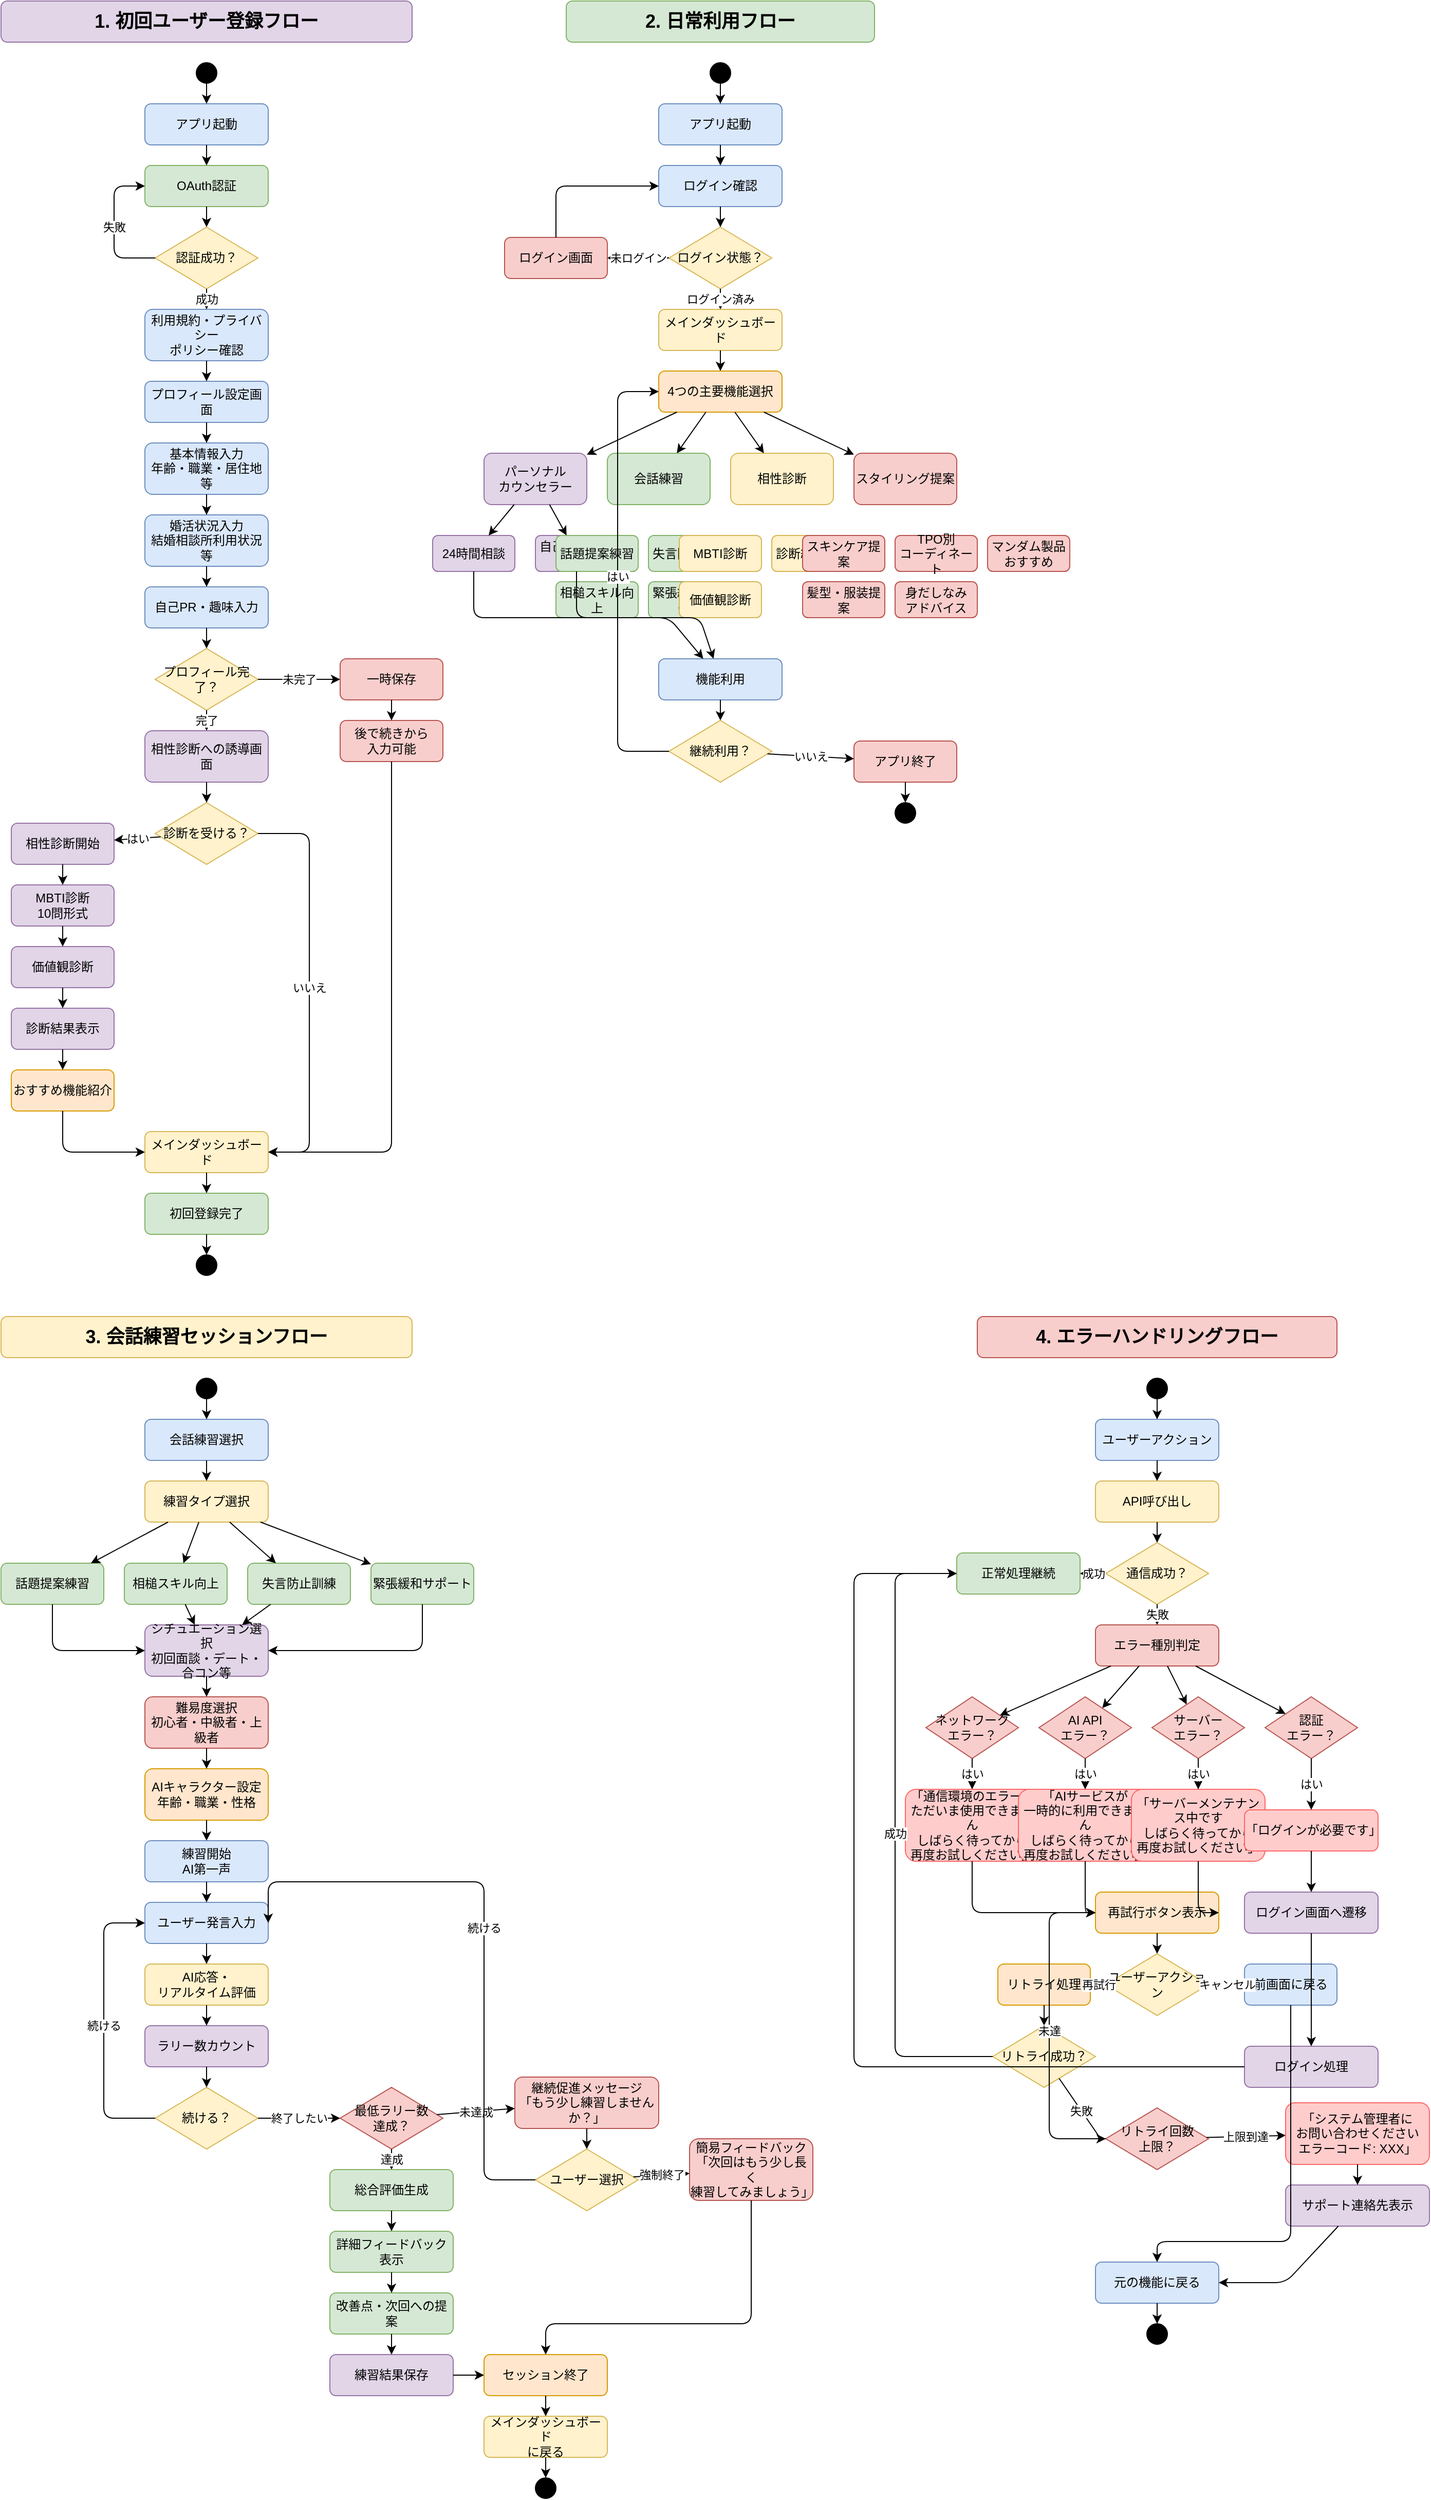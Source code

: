 <?xml version="1.0" encoding="UTF-8"?>
<mxfile version="22.1.16" type="device">
  <diagram id="complete-activity-diagrams" name="Complete App Activity Diagrams">
    <mxGraphModel dx="1422" dy="3000" grid="1" gridSize="10" guides="1" tooltips="1" connect="1" arrows="1" fold="1" page="1" pageScale="1" pageWidth="1400" pageHeight="2000" math="0" shadow="0">
      <root>
        <mxCell id="0" />
        <mxCell id="1" parent="0" />
        
        <!-- 1. 初回ユーザー登録フロー -->
        <mxCell id="registration-title" value="1. 初回ユーザー登録フロー" style="text;html=1;strokeColor=none;fillColor=#e1d5e7;align=center;verticalAlign=middle;whiteSpace=wrap;rounded=1;fontSize=18;fontStyle=1;strokeColor=#9673a6;" vertex="1" parent="1">
          <mxGeometry x="50" y="20" width="400" height="40" as="geometry" />
        </mxCell>
        
        <!-- Start Node -->
        <mxCell id="reg-start" value="" style="ellipse;whiteSpace=wrap;html=1;aspect=fixed;fillColor=#000000;" vertex="1" parent="1">
          <mxGeometry x="240" y="80" width="20" height="20" as="geometry" />
        </mxCell>
        
        <!-- Registration Flow -->
        <mxCell id="reg-app-launch" value="アプリ起動" style="rounded=1;whiteSpace=wrap;html=1;fillColor=#dae8fc;strokeColor=#6c8ebf;" vertex="1" parent="1">
          <mxGeometry x="190" y="120" width="120" height="40" as="geometry" />
        </mxCell>
        
        <mxCell id="reg-oauth" value="OAuth認証" style="rounded=1;whiteSpace=wrap;html=1;fillColor=#d5e8d4;strokeColor=#82b366;" vertex="1" parent="1">
          <mxGeometry x="190" y="180" width="120" height="40" as="geometry" />
        </mxCell>
        
        <mxCell id="reg-auth-decision" value="認証成功？" style="rhombus;whiteSpace=wrap;html=1;fillColor=#fff2cc;strokeColor=#d6b656;" vertex="1" parent="1">
          <mxGeometry x="200" y="240" width="100" height="60" as="geometry" />
        </mxCell>
        
        <mxCell id="reg-terms" value="利用規約・プライバシー&lt;br&gt;ポリシー確認" style="rounded=1;whiteSpace=wrap;html=1;fillColor=#dae8fc;strokeColor=#6c8ebf;" vertex="1" parent="1">
          <mxGeometry x="190" y="320" width="120" height="50" as="geometry" />
        </mxCell>
        
        <mxCell id="reg-profile-screen" value="プロフィール設定画面" style="rounded=1;whiteSpace=wrap;html=1;fillColor=#dae8fc;strokeColor=#6c8ebf;" vertex="1" parent="1">
          <mxGeometry x="190" y="390" width="120" height="40" as="geometry" />
        </mxCell>
        
        <mxCell id="reg-basic-info" value="基本情報入力&lt;br&gt;年齢・職業・居住地等" style="rounded=1;whiteSpace=wrap;html=1;fillColor=#dae8fc;strokeColor=#6c8ebf;" vertex="1" parent="1">
          <mxGeometry x="190" y="450" width="120" height="50" as="geometry" />
        </mxCell>
        
        <mxCell id="reg-marriage-info" value="婚活状況入力&lt;br&gt;結婚相談所利用状況等" style="rounded=1;whiteSpace=wrap;html=1;fillColor=#dae8fc;strokeColor=#6c8ebf;" vertex="1" parent="1">
          <mxGeometry x="190" y="520" width="120" height="50" as="geometry" />
        </mxCell>
        
        <mxCell id="reg-self-pr" value="自己PR・趣味入力" style="rounded=1;whiteSpace=wrap;html=1;fillColor=#dae8fc;strokeColor=#6c8ebf;" vertex="1" parent="1">
          <mxGeometry x="190" y="590" width="120" height="40" as="geometry" />
        </mxCell>
        
        <mxCell id="reg-profile-complete" value="プロフィール完了？" style="rhombus;whiteSpace=wrap;html=1;fillColor=#fff2cc;strokeColor=#d6b656;" vertex="1" parent="1">
          <mxGeometry x="200" y="650" width="100" height="60" as="geometry" />
        </mxCell>
        
        <mxCell id="reg-temp-save" value="一時保存" style="rounded=1;whiteSpace=wrap;html=1;fillColor=#f8cecc;strokeColor=#b85450;" vertex="1" parent="1">
          <mxGeometry x="380" y="660" width="100" height="40" as="geometry" />
        </mxCell>
        
        <mxCell id="reg-continue-later" value="後で続きから&lt;br&gt;入力可能" style="rounded=1;whiteSpace=wrap;html=1;fillColor=#f8cecc;strokeColor=#b85450;" vertex="1" parent="1">
          <mxGeometry x="380" y="720" width="100" height="40" as="geometry" />
        </mxCell>
        
        <mxCell id="reg-diagnosis-invitation" value="相性診断への誘導画面" style="rounded=1;whiteSpace=wrap;html=1;fillColor=#e1d5e7;strokeColor=#9673a6;" vertex="1" parent="1">
          <mxGeometry x="190" y="730" width="120" height="50" as="geometry" />
        </mxCell>
        
        <mxCell id="reg-take-diagnosis" value="診断を受ける？" style="rhombus;whiteSpace=wrap;html=1;fillColor=#fff2cc;strokeColor=#d6b656;" vertex="1" parent="1">
          <mxGeometry x="200" y="800" width="100" height="60" as="geometry" />
        </mxCell>
        
        <mxCell id="reg-diagnosis-start" value="相性診断開始" style="rounded=1;whiteSpace=wrap;html=1;fillColor=#e1d5e7;strokeColor=#9673a6;" vertex="1" parent="1">
          <mxGeometry x="60" y="820" width="100" height="40" as="geometry" />
        </mxCell>
        
        <mxCell id="reg-mbti" value="MBTI診断&lt;br&gt;10問形式" style="rounded=1;whiteSpace=wrap;html=1;fillColor=#e1d5e7;strokeColor=#9673a6;" vertex="1" parent="1">
          <mxGeometry x="60" y="880" width="100" height="40" as="geometry" />
        </mxCell>
        
        <mxCell id="reg-values" value="価値観診断" style="rounded=1;whiteSpace=wrap;html=1;fillColor=#e1d5e7;strokeColor=#9673a6;" vertex="1" parent="1">
          <mxGeometry x="60" y="940" width="100" height="40" as="geometry" />
        </mxCell>
        
        <mxCell id="reg-diagnosis-results" value="診断結果表示" style="rounded=1;whiteSpace=wrap;html=1;fillColor=#e1d5e7;strokeColor=#9673a6;" vertex="1" parent="1">
          <mxGeometry x="60" y="1000" width="100" height="40" as="geometry" />
        </mxCell>
        
        <mxCell id="reg-feature-intro" value="おすすめ機能紹介" style="rounded=1;whiteSpace=wrap;html=1;fillColor=#ffe6cc;strokeColor=#d79b00;" vertex="1" parent="1">
          <mxGeometry x="60" y="1060" width="100" height="40" as="geometry" />
        </mxCell>
        
        <mxCell id="reg-main-dashboard" value="メインダッシュボード" style="rounded=1;whiteSpace=wrap;html=1;fillColor=#fff2cc;strokeColor=#d6b656;" vertex="1" parent="1">
          <mxGeometry x="190" y="1120" width="120" height="40" as="geometry" />
        </mxCell>
        
        <mxCell id="reg-complete" value="初回登録完了" style="rounded=1;whiteSpace=wrap;html=1;fillColor=#d5e8d4;strokeColor=#82b366;" vertex="1" parent="1">
          <mxGeometry x="190" y="1180" width="120" height="40" as="geometry" />
        </mxCell>
        
        <!-- End Node -->
        <mxCell id="reg-end" value="" style="ellipse;whiteSpace=wrap;html=1;aspect=fixed;fillColor=#000000;" vertex="1" parent="1">
          <mxGeometry x="240" y="1240" width="20" height="20" as="geometry" />
        </mxCell>
        
        <!-- Registration Flow Connections -->
        <mxCell id="reg-edge-1" value="" style="endArrow=classic;html=1;" edge="1" parent="1" source="reg-start" target="reg-app-launch">
          <mxGeometry width="50" height="50" relative="1" as="geometry">
            <mxPoint x="250" y="110" as="sourcePoint" />
            <mxPoint x="250" y="120" as="targetPoint" />
          </mxGeometry>
        </mxCell>
        <mxCell id="reg-edge-2" value="" style="endArrow=classic;html=1;" edge="1" parent="1" source="reg-app-launch" target="reg-oauth">
          <mxGeometry width="50" height="50" relative="1" as="geometry">
            <mxPoint x="250" y="170" as="sourcePoint" />
            <mxPoint x="250" y="180" as="targetPoint" />
          </mxGeometry>
        </mxCell>
        <mxCell id="reg-edge-3" value="" style="endArrow=classic;html=1;" edge="1" parent="1" source="reg-oauth" target="reg-auth-decision">
          <mxGeometry width="50" height="50" relative="1" as="geometry">
            <mxPoint x="250" y="230" as="sourcePoint" />
            <mxPoint x="250" y="240" as="targetPoint" />
          </mxGeometry>
        </mxCell>
        <mxCell id="reg-edge-4" value="失敗" style="endArrow=classic;html=1;" edge="1" parent="1" source="reg-auth-decision" target="reg-oauth">
          <mxGeometry width="50" height="50" relative="1" as="geometry">
            <mxPoint x="160" y="270" as="sourcePoint" />
            <mxPoint x="160" y="200" as="targetPoint" />
            <Array as="points">
              <mxPoint x="160" y="270" />
              <mxPoint x="160" y="200" />
            </Array>
          </mxGeometry>
        </mxCell>
        <mxCell id="reg-edge-5" value="成功" style="endArrow=classic;html=1;" edge="1" parent="1" source="reg-auth-decision" target="reg-terms">
          <mxGeometry width="50" height="50" relative="1" as="geometry">
            <mxPoint x="250" y="310" as="sourcePoint" />
            <mxPoint x="250" y="320" as="targetPoint" />
          </mxGeometry>
        </mxCell>
        <mxCell id="reg-edge-6" value="" style="endArrow=classic;html=1;" edge="1" parent="1" source="reg-terms" target="reg-profile-screen">
          <mxGeometry width="50" height="50" relative="1" as="geometry">
            <mxPoint x="250" y="380" as="sourcePoint" />
            <mxPoint x="250" y="390" as="targetPoint" />
          </mxGeometry>
        </mxCell>
        <mxCell id="reg-edge-7" value="" style="endArrow=classic;html=1;" edge="1" parent="1" source="reg-profile-screen" target="reg-basic-info">
          <mxGeometry width="50" height="50" relative="1" as="geometry">
            <mxPoint x="250" y="440" as="sourcePoint" />
            <mxPoint x="250" y="450" as="targetPoint" />
          </mxGeometry>
        </mxCell>
        <mxCell id="reg-edge-8" value="" style="endArrow=classic;html=1;" edge="1" parent="1" source="reg-basic-info" target="reg-marriage-info">
          <mxGeometry width="50" height="50" relative="1" as="geometry">
            <mxPoint x="250" y="510" as="sourcePoint" />
            <mxPoint x="250" y="520" as="targetPoint" />
          </mxGeometry>
        </mxCell>
        <mxCell id="reg-edge-9" value="" style="endArrow=classic;html=1;" edge="1" parent="1" source="reg-marriage-info" target="reg-self-pr">
          <mxGeometry width="50" height="50" relative="1" as="geometry">
            <mxPoint x="250" y="580" as="sourcePoint" />
            <mxPoint x="250" y="590" as="targetPoint" />
          </mxGeometry>
        </mxCell>
        <mxCell id="reg-edge-10" value="" style="endArrow=classic;html=1;" edge="1" parent="1" source="reg-self-pr" target="reg-profile-complete">
          <mxGeometry width="50" height="50" relative="1" as="geometry">
            <mxPoint x="250" y="640" as="sourcePoint" />
            <mxPoint x="250" y="650" as="targetPoint" />
          </mxGeometry>
        </mxCell>
        <mxCell id="reg-edge-11" value="未完了" style="endArrow=classic;html=1;" edge="1" parent="1" source="reg-profile-complete" target="reg-temp-save">
          <mxGeometry width="50" height="50" relative="1" as="geometry">
            <mxPoint x="310" y="680" as="sourcePoint" />
            <mxPoint x="380" y="680" as="targetPoint" />
          </mxGeometry>
        </mxCell>
        <mxCell id="reg-edge-12" value="" style="endArrow=classic;html=1;" edge="1" parent="1" source="reg-temp-save" target="reg-continue-later">
          <mxGeometry width="50" height="50" relative="1" as="geometry">
            <mxPoint x="430" y="710" as="sourcePoint" />
            <mxPoint x="430" y="720" as="targetPoint" />
          </mxGeometry>
        </mxCell>
        <mxCell id="reg-edge-13" value="完了" style="endArrow=classic;html=1;" edge="1" parent="1" source="reg-profile-complete" target="reg-diagnosis-invitation">
          <mxGeometry width="50" height="50" relative="1" as="geometry">
            <mxPoint x="250" y="720" as="sourcePoint" />
            <mxPoint x="250" y="730" as="targetPoint" />
          </mxGeometry>
        </mxCell>
        <mxCell id="reg-edge-14" value="" style="endArrow=classic;html=1;" edge="1" parent="1" source="reg-diagnosis-invitation" target="reg-take-diagnosis">
          <mxGeometry width="50" height="50" relative="1" as="geometry">
            <mxPoint x="250" y="790" as="sourcePoint" />
            <mxPoint x="250" y="800" as="targetPoint" />
          </mxGeometry>
        </mxCell>
        <mxCell id="reg-edge-15" value="はい" style="endArrow=classic;html=1;" edge="1" parent="1" source="reg-take-diagnosis" target="reg-diagnosis-start">
          <mxGeometry width="50" height="50" relative="1" as="geometry">
            <mxPoint x="190" y="830" as="sourcePoint" />
            <mxPoint x="170" y="830" as="targetPoint" />
          </mxGeometry>
        </mxCell>
        <mxCell id="reg-edge-16" value="" style="endArrow=classic;html=1;" edge="1" parent="1" source="reg-diagnosis-start" target="reg-mbti">
          <mxGeometry width="50" height="50" relative="1" as="geometry">
            <mxPoint x="110" y="870" as="sourcePoint" />
            <mxPoint x="110" y="880" as="targetPoint" />
          </mxGeometry>
        </mxCell>
        <mxCell id="reg-edge-17" value="" style="endArrow=classic;html=1;" edge="1" parent="1" source="reg-mbti" target="reg-values">
          <mxGeometry width="50" height="50" relative="1" as="geometry">
            <mxPoint x="110" y="930" as="sourcePoint" />
            <mxPoint x="110" y="940" as="targetPoint" />
          </mxGeometry>
        </mxCell>
        <mxCell id="reg-edge-18" value="" style="endArrow=classic;html=1;" edge="1" parent="1" source="reg-values" target="reg-diagnosis-results">
          <mxGeometry width="50" height="50" relative="1" as="geometry">
            <mxPoint x="110" y="990" as="sourcePoint" />
            <mxPoint x="110" y="1000" as="targetPoint" />
          </mxGeometry>
        </mxCell>
        <mxCell id="reg-edge-19" value="" style="endArrow=classic;html=1;" edge="1" parent="1" source="reg-diagnosis-results" target="reg-feature-intro">
          <mxGeometry width="50" height="50" relative="1" as="geometry">
            <mxPoint x="110" y="1050" as="sourcePoint" />
            <mxPoint x="110" y="1060" as="targetPoint" />
          </mxGeometry>
        </mxCell>
        <mxCell id="reg-edge-20" value="" style="endArrow=classic;html=1;" edge="1" parent="1" source="reg-feature-intro" target="reg-main-dashboard">
          <mxGeometry width="50" height="50" relative="1" as="geometry">
            <mxPoint x="170" y="1080" as="sourcePoint" />
            <mxPoint x="190" y="1140" as="targetPoint" />
            <Array as="points">
              <mxPoint x="110" y="1140" />
            </Array>
          </mxGeometry>
        </mxCell>
        <mxCell id="reg-edge-21" value="いいえ" style="endArrow=classic;html=1;" edge="1" parent="1" source="reg-take-diagnosis" target="reg-main-dashboard">
          <mxGeometry width="50" height="50" relative="1" as="geometry">
            <mxPoint x="300" y="830" as="sourcePoint" />
            <mxPoint x="350" y="1140" as="targetPoint" />
            <Array as="points">
              <mxPoint x="350" y="830" />
              <mxPoint x="350" y="1140" />
            </Array>
          </mxGeometry>
        </mxCell>
        <mxCell id="reg-edge-22" value="" style="endArrow=classic;html=1;" edge="1" parent="1" source="reg-continue-later" target="reg-main-dashboard">
          <mxGeometry width="50" height="50" relative="1" as="geometry">
            <mxPoint x="430" y="770" as="sourcePoint" />
            <mxPoint x="350" y="1140" as="targetPoint" />
            <Array as="points">
              <mxPoint x="430" y="1140" />
            </Array>
          </mxGeometry>
        </mxCell>
        <mxCell id="reg-edge-23" value="" style="endArrow=classic;html=1;" edge="1" parent="1" source="reg-main-dashboard" target="reg-complete">
          <mxGeometry width="50" height="50" relative="1" as="geometry">
            <mxPoint x="250" y="1170" as="sourcePoint" />
            <mxPoint x="250" y="1180" as="targetPoint" />
          </mxGeometry>
        </mxCell>
        <mxCell id="reg-edge-24" value="" style="endArrow=classic;html=1;" edge="1" parent="1" source="reg-complete" target="reg-end">
          <mxGeometry width="50" height="50" relative="1" as="geometry">
            <mxPoint x="250" y="1230" as="sourcePoint" />
            <mxPoint x="250" y="1240" as="targetPoint" />
          </mxGeometry>
        </mxCell>
        
        <!-- 2. 日常利用フロー -->
        <mxCell id="daily-title" value="2. 日常利用フロー" style="text;html=1;strokeColor=none;fillColor=#d5e8d4;align=center;verticalAlign=middle;whiteSpace=wrap;rounded=1;fontSize=18;fontStyle=1;strokeColor=#82b366;" vertex="1" parent="1">
          <mxGeometry x="600" y="20" width="300" height="40" as="geometry" />
        </mxCell>
        
        <!-- Daily Use Flow -->
        <mxCell id="daily-start" value="" style="ellipse;whiteSpace=wrap;html=1;aspect=fixed;fillColor=#000000;" vertex="1" parent="1">
          <mxGeometry x="740" y="80" width="20" height="20" as="geometry" />
        </mxCell>
        
        <mxCell id="daily-app-launch" value="アプリ起動" style="rounded=1;whiteSpace=wrap;html=1;fillColor=#dae8fc;strokeColor=#6c8ebf;" vertex="1" parent="1">
          <mxGeometry x="690" y="120" width="120" height="40" as="geometry" />
        </mxCell>
        
        <mxCell id="daily-login-check" value="ログイン確認" style="rounded=1;whiteSpace=wrap;html=1;fillColor=#dae8fc;strokeColor=#6c8ebf;" vertex="1" parent="1">
          <mxGeometry x="690" y="180" width="120" height="40" as="geometry" />
        </mxCell>
        
        <mxCell id="daily-login-status" value="ログイン状態？" style="rhombus;whiteSpace=wrap;html=1;fillColor=#fff2cc;strokeColor=#d6b656;" vertex="1" parent="1">
          <mxGeometry x="700" y="240" width="100" height="60" as="geometry" />
        </mxCell>
        
        <mxCell id="daily-login-screen" value="ログイン画面" style="rounded=1;whiteSpace=wrap;html=1;fillColor=#f8cecc;strokeColor=#b85450;" vertex="1" parent="1">
          <mxGeometry x="540" y="250" width="100" height="40" as="geometry" />
        </mxCell>
        
        <mxCell id="daily-dashboard" value="メインダッシュボード" style="rounded=1;whiteSpace=wrap;html=1;fillColor=#fff2cc;strokeColor=#d6b656;" vertex="1" parent="1">
          <mxGeometry x="690" y="320" width="120" height="40" as="geometry" />
        </mxCell>
        
        <mxCell id="daily-feature-select" value="4つの主要機能選択" style="rounded=1;whiteSpace=wrap;html=1;fillColor=#ffe6cc;strokeColor=#d79b00;" vertex="1" parent="1">
          <mxGeometry x="690" y="380" width="120" height="40" as="geometry" />
        </mxCell>
        
        <!-- 4 Main Features -->
        <mxCell id="daily-counselor" value="パーソナル&lt;br&gt;カウンセラー" style="rounded=1;whiteSpace=wrap;html=1;fillColor=#e1d5e7;strokeColor=#9673a6;" vertex="1" parent="1">
          <mxGeometry x="520" y="460" width="100" height="50" as="geometry" />
        </mxCell>
        
        <mxCell id="daily-practice" value="会話練習" style="rounded=1;whiteSpace=wrap;html=1;fillColor=#d5e8d4;strokeColor=#82b366;" vertex="1" parent="1">
          <mxGeometry x="640" y="460" width="100" height="50" as="geometry" />
        </mxCell>
        
        <mxCell id="daily-diagnosis" value="相性診断" style="rounded=1;whiteSpace=wrap;html=1;fillColor=#fff2cc;strokeColor=#d6b656;" vertex="1" parent="1">
          <mxGeometry x="760" y="460" width="100" height="50" as="geometry" />
        </mxCell>
        
        <mxCell id="daily-styling" value="スタイリング提案" style="rounded=1;whiteSpace=wrap;html=1;fillColor=#f8cecc;strokeColor=#b85450;" vertex="1" parent="1">
          <mxGeometry x="880" y="460" width="100" height="50" as="geometry" />
        </mxCell>
        
        <!-- Counselor Sub-features -->
        <mxCell id="daily-counselor-24h" value="24時間相談" style="rounded=1;whiteSpace=wrap;html=1;fillColor=#e1d5e7;strokeColor=#9673a6;" vertex="1" parent="1">
          <mxGeometry x="470" y="540" width="80" height="35" as="geometry" />
        </mxCell>
        
        <mxCell id="daily-counselor-profile" value="自己紹介文作成" style="rounded=1;whiteSpace=wrap;html=1;fillColor=#e1d5e7;strokeColor=#9673a6;" vertex="1" parent="1">
          <mxGeometry x="570" y="540" width="80" height="35" as="geometry" />
        </mxCell>
        
        <!-- Practice Sub-features -->
        <mxCell id="daily-practice-topic" value="話題提案練習" style="rounded=1;whiteSpace=wrap;html=1;fillColor=#d5e8d4;strokeColor=#82b366;" vertex="1" parent="1">
          <mxGeometry x="590" y="540" width="80" height="35" as="geometry" />
        </mxCell>
        
        <mxCell id="daily-practice-response" value="相槌スキル向上" style="rounded=1;whiteSpace=wrap;html=1;fillColor=#d5e8d4;strokeColor=#82b366;" vertex="1" parent="1">
          <mxGeometry x="590" y="585" width="80" height="35" as="geometry" />
        </mxCell>
        
        <mxCell id="daily-practice-mistake" value="失言防止訓練" style="rounded=1;whiteSpace=wrap;html=1;fillColor=#d5e8d4;strokeColor=#82b366;" vertex="1" parent="1">
          <mxGeometry x="680" y="540" width="80" height="35" as="geometry" />
        </mxCell>
        
        <mxCell id="daily-practice-relax" value="緊張緩和サポート" style="rounded=1;whiteSpace=wrap;html=1;fillColor=#d5e8d4;strokeColor=#82b366;" vertex="1" parent="1">
          <mxGeometry x="680" y="585" width="80" height="35" as="geometry" />
        </mxCell>
        
        <!-- Diagnosis Sub-features -->
        <mxCell id="daily-diagnosis-mbti" value="MBTI診断" style="rounded=1;whiteSpace=wrap;html=1;fillColor=#fff2cc;strokeColor=#d6b656;" vertex="1" parent="1">
          <mxGeometry x="710" y="540" width="80" height="35" as="geometry" />
        </mxCell>
        
        <mxCell id="daily-diagnosis-values" value="価値観診断" style="rounded=1;whiteSpace=wrap;html=1;fillColor=#fff2cc;strokeColor=#d6b656;" vertex="1" parent="1">
          <mxGeometry x="710" y="585" width="80" height="35" as="geometry" />
        </mxCell>
        
        <mxCell id="daily-diagnosis-results" value="診断結果確認" style="rounded=1;whiteSpace=wrap;html=1;fillColor=#fff2cc;strokeColor=#d6b656;" vertex="1" parent="1">
          <mxGeometry x="800" y="540" width="80" height="35" as="geometry" />
        </mxCell>
        
        <!-- Styling Sub-features -->
        <mxCell id="daily-styling-skincare" value="スキンケア提案" style="rounded=1;whiteSpace=wrap;html=1;fillColor=#f8cecc;strokeColor=#b85450;" vertex="1" parent="1">
          <mxGeometry x="830" y="540" width="80" height="35" as="geometry" />
        </mxCell>
        
        <mxCell id="daily-styling-hair" value="髪型・服装提案" style="rounded=1;whiteSpace=wrap;html=1;fillColor=#f8cecc;strokeColor=#b85450;" vertex="1" parent="1">
          <mxGeometry x="830" y="585" width="80" height="35" as="geometry" />
        </mxCell>
        
        <mxCell id="daily-styling-tpo" value="TPO別&lt;br&gt;コーディネート" style="rounded=1;whiteSpace=wrap;html=1;fillColor=#f8cecc;strokeColor=#b85450;" vertex="1" parent="1">
          <mxGeometry x="920" y="540" width="80" height="35" as="geometry" />
        </mxCell>
        
        <mxCell id="daily-styling-grooming" value="身だしなみ&lt;br&gt;アドバイス" style="rounded=1;whiteSpace=wrap;html=1;fillColor=#f8cecc;strokeColor=#b85450;" vertex="1" parent="1">
          <mxGeometry x="920" y="585" width="80" height="35" as="geometry" />
        </mxCell>
        
        <mxCell id="daily-styling-products" value="マンダム製品&lt;br&gt;おすすめ" style="rounded=1;whiteSpace=wrap;html=1;fillColor=#f8cecc;strokeColor=#b85450;" vertex="1" parent="1">
          <mxGeometry x="1010" y="540" width="80" height="35" as="geometry" />
        </mxCell>
        
        <!-- Feature Usage -->
        <mxCell id="daily-feature-use" value="機能利用" style="rounded=1;whiteSpace=wrap;html=1;fillColor=#dae8fc;strokeColor=#6c8ebf;" vertex="1" parent="1">
          <mxGeometry x="690" y="660" width="120" height="40" as="geometry" />
        </mxCell>
        
        <mxCell id="daily-continue" value="継続利用？" style="rhombus;whiteSpace=wrap;html=1;fillColor=#fff2cc;strokeColor=#d6b656;" vertex="1" parent="1">
          <mxGeometry x="700" y="720" width="100" height="60" as="geometry" />
        </mxCell>
        
        <mxCell id="daily-exit" value="アプリ終了" style="rounded=1;whiteSpace=wrap;html=1;fillColor=#f8cecc;strokeColor=#b85450;" vertex="1" parent="1">
          <mxGeometry x="880" y="740" width="100" height="40" as="geometry" />
        </mxCell>
        
        <mxCell id="daily-end" value="" style="ellipse;whiteSpace=wrap;html=1;aspect=fixed;fillColor=#000000;" vertex="1" parent="1">
          <mxGeometry x="920" y="800" width="20" height="20" as="geometry" />
        </mxCell>
        
        <!-- Daily Flow Connections -->
        <mxCell id="daily-edge-1" value="" style="endArrow=classic;html=1;" edge="1" parent="1" source="daily-start" target="daily-app-launch">
          <mxGeometry width="50" height="50" relative="1" as="geometry">
            <mxPoint x="750" y="110" as="sourcePoint" />
            <mxPoint x="750" y="120" as="targetPoint" />
          </mxGeometry>
        </mxCell>
        <mxCell id="daily-edge-2" value="" style="endArrow=classic;html=1;" edge="1" parent="1" source="daily-app-launch" target="daily-login-check">
          <mxGeometry width="50" height="50" relative="1" as="geometry">
            <mxPoint x="750" y="170" as="sourcePoint" />
            <mxPoint x="750" y="180" as="targetPoint" />
          </mxGeometry>
        </mxCell>
        <mxCell id="daily-edge-3" value="" style="endArrow=classic;html=1;" edge="1" parent="1" source="daily-login-check" target="daily-login-status">
          <mxGeometry width="50" height="50" relative="1" as="geometry">
            <mxPoint x="750" y="230" as="sourcePoint" />
            <mxPoint x="750" y="240" as="targetPoint" />
          </mxGeometry>
        </mxCell>
        <mxCell id="daily-edge-4" value="未ログイン" style="endArrow=classic;html=1;" edge="1" parent="1" source="daily-login-status" target="daily-login-screen">
          <mxGeometry width="50" height="50" relative="1" as="geometry">
            <mxPoint x="690" y="270" as="sourcePoint" />
            <mxPoint x="650" y="270" as="targetPoint" />
          </mxGeometry>
        </mxCell>
        <mxCell id="daily-edge-5" value="" style="endArrow=classic;html=1;" edge="1" parent="1" source="daily-login-screen" target="daily-login-check">
          <mxGeometry width="50" height="50" relative="1" as="geometry">
            <mxPoint x="590" y="250" as="sourcePoint" />
            <mxPoint x="690" y="200" as="targetPoint" />
            <Array as="points">
              <mxPoint x="590" y="200" />
            </Array>
          </mxGeometry>
        </mxCell>
        <mxCell id="daily-edge-6" value="ログイン済み" style="endArrow=classic;html=1;" edge="1" parent="1" source="daily-login-status" target="daily-dashboard">
          <mxGeometry width="50" height="50" relative="1" as="geometry">
            <mxPoint x="750" y="310" as="sourcePoint" />
            <mxPoint x="750" y="320" as="targetPoint" />
          </mxGeometry>
        </mxCell>
        <mxCell id="daily-edge-7" value="" style="endArrow=classic;html=1;" edge="1" parent="1" source="daily-dashboard" target="daily-feature-select">
          <mxGeometry width="50" height="50" relative="1" as="geometry">
            <mxPoint x="750" y="370" as="sourcePoint" />
            <mxPoint x="750" y="380" as="targetPoint" />
          </mxGeometry>
        </mxCell>
        
        <!-- Feature Selection Connections -->
        <mxCell id="daily-edge-8" value="" style="endArrow=classic;html=1;" edge="1" parent="1" source="daily-feature-select" target="daily-counselor">
          <mxGeometry width="50" height="50" relative="1" as="geometry">
            <mxPoint x="650" y="430" as="sourcePoint" />
            <mxPoint x="570" y="460" as="targetPoint" />
          </mxGeometry>
        </mxCell>
        <mxCell id="daily-edge-9" value="" style="endArrow=classic;html=1;" edge="1" parent="1" source="daily-feature-select" target="daily-practice">
          <mxGeometry width="50" height="50" relative="1" as="geometry">
            <mxPoint x="720" y="430" as="sourcePoint" />
            <mxPoint x="690" y="460" as="targetPoint" />
          </mxGeometry>
        </mxCell>
        <mxCell id="daily-edge-10" value="" style="endArrow=classic;html=1;" edge="1" parent="1" source="daily-feature-select" target="daily-diagnosis">
          <mxGeometry width="50" height="50" relative="1" as="geometry">
            <mxPoint x="780" y="430" as="sourcePoint" />
            <mxPoint x="810" y="460" as="targetPoint" />
          </mxGeometry>
        </mxCell>
        <mxCell id="daily-edge-11" value="" style="endArrow=classic;html=1;" edge="1" parent="1" source="daily-feature-select" target="daily-styling">
          <mxGeometry width="50" height="50" relative="1" as="geometry">
            <mxPoint x="820" y="430" as="sourcePoint" />
            <mxPoint x="930" y="460" as="targetPoint" />
          </mxGeometry>
        </mxCell>
        
        <!-- Sub-feature Connections (simplified) -->
        <mxCell id="daily-edge-12" value="" style="endArrow=classic;html=1;" edge="1" parent="1" source="daily-counselor" target="daily-counselor-24h">
          <mxGeometry width="50" height="50" relative="1" as="geometry">
            <mxPoint x="540" y="520" as="sourcePoint" />
            <mxPoint x="510" y="540" as="targetPoint" />
          </mxGeometry>
        </mxCell>
        <mxCell id="daily-edge-13" value="" style="endArrow=classic;html=1;" edge="1" parent="1" source="daily-counselor" target="daily-counselor-profile">
          <mxGeometry width="50" height="50" relative="1" as="geometry">
            <mxPoint x="590" y="520" as="sourcePoint" />
            <mxPoint x="610" y="540" as="targetPoint" />
          </mxGeometry>
        </mxCell>
        
        <!-- All sub-features connect to feature use -->
        <mxCell id="daily-edge-14" value="" style="endArrow=classic;html=1;" edge="1" parent="1" source="daily-counselor-24h" target="daily-feature-use">
          <mxGeometry width="50" height="50" relative="1" as="geometry">
            <mxPoint x="510" y="580" as="sourcePoint" />
            <mxPoint x="690" y="660" as="targetPoint" />
            <Array as="points">
              <mxPoint x="510" y="620" />
              <mxPoint x="700" y="620" />
            </Array>
          </mxGeometry>
        </mxCell>
        <mxCell id="daily-edge-15" value="" style="endArrow=classic;html=1;" edge="1" parent="1" source="daily-counselor-profile" target="daily-feature-use">
          <mxGeometry width="50" height="50" relative="1" as="geometry">
            <mxPoint x="610" y="580" as="sourcePoint" />
            <mxPoint x="730" y="650" as="targetPoint" />
            <Array as="points">
              <mxPoint x="610" y="620" />
              <mxPoint x="730" y="620" />
            </Array>
          </mxGeometry>
        </mxCell>
        
        <mxCell id="daily-edge-16" value="" style="endArrow=classic;html=1;" edge="1" parent="1" source="daily-feature-use" target="daily-continue">
          <mxGeometry width="50" height="50" relative="1" as="geometry">
            <mxPoint x="750" y="710" as="sourcePoint" />
            <mxPoint x="750" y="720" as="targetPoint" />
          </mxGeometry>
        </mxCell>
        <mxCell id="daily-edge-17" value="はい" style="endArrow=classic;html=1;" edge="1" parent="1" source="daily-continue" target="daily-feature-select">
          <mxGeometry width="50" height="50" relative="1" as="geometry">
            <mxPoint x="650" y="750" as="sourcePoint" />
            <mxPoint x="650" y="400" as="targetPoint" />
            <Array as="points">
              <mxPoint x="650" y="750" />
              <mxPoint x="650" y="400" />
            </Array>
          </mxGeometry>
        </mxCell>
        <mxCell id="daily-edge-18" value="いいえ" style="endArrow=classic;html=1;" edge="1" parent="1" source="daily-continue" target="daily-exit">
          <mxGeometry width="50" height="50" relative="1" as="geometry">
            <mxPoint x="810" y="750" as="sourcePoint" />
            <mxPoint x="880" y="750" as="targetPoint" />
          </mxGeometry>
        </mxCell>
        <mxCell id="daily-edge-19" value="" style="endArrow=classic;html=1;" edge="1" parent="1" source="daily-exit" target="daily-end">
          <mxGeometry width="50" height="50" relative="1" as="geometry">
            <mxPoint x="930" y="790" as="sourcePoint" />
            <mxPoint x="930" y="800" as="targetPoint" />
          </mxGeometry>
        </mxCell>
        
        <!-- 3. 会話練習セッションフロー -->
        <mxCell id="practice-title" value="3. 会話練習セッションフロー" style="text;html=1;strokeColor=none;fillColor=#fff2cc;align=center;verticalAlign=middle;whiteSpace=wrap;rounded=1;fontSize=18;fontStyle=1;strokeColor=#d6b656;" vertex="1" parent="1">
          <mxGeometry x="50" y="1300" width="400" height="40" as="geometry" />
        </mxCell>
        
        <!-- Practice Session Flow -->
        <mxCell id="practice-start" value="" style="ellipse;whiteSpace=wrap;html=1;aspect=fixed;fillColor=#000000;" vertex="1" parent="1">
          <mxGeometry x="240" y="1360" width="20" height="20" as="geometry" />
        </mxCell>
        
        <mxCell id="practice-select" value="会話練習選択" style="rounded=1;whiteSpace=wrap;html=1;fillColor=#dae8fc;strokeColor=#6c8ebf;" vertex="1" parent="1">
          <mxGeometry x="190" y="1400" width="120" height="40" as="geometry" />
        </mxCell>
        
        <mxCell id="practice-type-select" value="練習タイプ選択" style="rounded=1;whiteSpace=wrap;html=1;fillColor=#fff2cc;strokeColor=#d6b656;" vertex="1" parent="1">
          <mxGeometry x="190" y="1460" width="120" height="40" as="geometry" />
        </mxCell>
        
        <!-- Practice Types -->
        <mxCell id="practice-topic" value="話題提案練習" style="rounded=1;whiteSpace=wrap;html=1;fillColor=#d5e8d4;strokeColor=#82b366;" vertex="1" parent="1">
          <mxGeometry x="50" y="1540" width="100" height="40" as="geometry" />
        </mxCell>
        
        <mxCell id="practice-response" value="相槌スキル向上" style="rounded=1;whiteSpace=wrap;html=1;fillColor=#d5e8d4;strokeColor=#82b366;" vertex="1" parent="1">
          <mxGeometry x="170" y="1540" width="100" height="40" as="geometry" />
        </mxCell>
        
        <mxCell id="practice-mistake" value="失言防止訓練" style="rounded=1;whiteSpace=wrap;html=1;fillColor=#d5e8d4;strokeColor=#82b366;" vertex="1" parent="1">
          <mxGeometry x="290" y="1540" width="100" height="40" as="geometry" />
        </mxCell>
        
        <mxCell id="practice-relax" value="緊張緩和サポート" style="rounded=1;whiteSpace=wrap;html=1;fillColor=#d5e8d4;strokeColor=#82b366;" vertex="1" parent="1">
          <mxGeometry x="410" y="1540" width="100" height="40" as="geometry" />
        </mxCell>
        
        <mxCell id="practice-situation" value="シチュエーション選択&lt;br&gt;初回面談・デート・合コン等" style="rounded=1;whiteSpace=wrap;html=1;fillColor=#e1d5e7;strokeColor=#9673a6;" vertex="1" parent="1">
          <mxGeometry x="190" y="1600" width="120" height="50" as="geometry" />
        </mxCell>
        
        <mxCell id="practice-difficulty" value="難易度選択&lt;br&gt;初心者・中級者・上級者" style="rounded=1;whiteSpace=wrap;html=1;fillColor=#f8cecc;strokeColor=#b85450;" vertex="1" parent="1">
          <mxGeometry x="190" y="1670" width="120" height="50" as="geometry" />
        </mxCell>
        
        <mxCell id="practice-ai-character" value="AIキャラクター設定&lt;br&gt;年齢・職業・性格" style="rounded=1;whiteSpace=wrap;html=1;fillColor=#ffe6cc;strokeColor=#d79b00;" vertex="1" parent="1">
          <mxGeometry x="190" y="1740" width="120" height="50" as="geometry" />
        </mxCell>
        
        <mxCell id="practice-begin" value="練習開始&lt;br&gt;AI第一声" style="rounded=1;whiteSpace=wrap;html=1;fillColor=#dae8fc;strokeColor=#6c8ebf;" vertex="1" parent="1">
          <mxGeometry x="190" y="1810" width="120" height="40" as="geometry" />
        </mxCell>
        
        <!-- Practice Loop -->
        <mxCell id="practice-user-input" value="ユーザー発言入力" style="rounded=1;whiteSpace=wrap;html=1;fillColor=#dae8fc;strokeColor=#6c8ebf;" vertex="1" parent="1">
          <mxGeometry x="190" y="1870" width="120" height="40" as="geometry" />
        </mxCell>
        
        <mxCell id="practice-ai-response" value="AI応答・&lt;br&gt;リアルタイム評価" style="rounded=1;whiteSpace=wrap;html=1;fillColor=#fff2cc;strokeColor=#d6b656;" vertex="1" parent="1">
          <mxGeometry x="190" y="1930" width="120" height="40" as="geometry" />
        </mxCell>
        
        <mxCell id="practice-count" value="ラリー数カウント" style="rounded=1;whiteSpace=wrap;html=1;fillColor=#e1d5e7;strokeColor=#9673a6;" vertex="1" parent="1">
          <mxGeometry x="190" y="1990" width="120" height="40" as="geometry" />
        </mxCell>
        
        <mxCell id="practice-continue-decision" value="続ける？" style="rhombus;whiteSpace=wrap;html=1;fillColor=#fff2cc;strokeColor=#d6b656;" vertex="1" parent="1">
          <mxGeometry x="200" y="2050" width="100" height="60" as="geometry" />
        </mxCell>
        
        <mxCell id="practice-end-decision" value="最低ラリー数&lt;br&gt;達成？" style="rhombus;whiteSpace=wrap;html=1;fillColor=#f8cecc;strokeColor=#b85450;" vertex="1" parent="1">
          <mxGeometry x="380" y="2050" width="100" height="60" as="geometry" />
        </mxCell>
        
        <mxCell id="practice-encourage" value="継続促進メッセージ&lt;br&gt;「もう少し練習しませんか？」" style="rounded=1;whiteSpace=wrap;html=1;fillColor=#f8cecc;strokeColor=#b85450;" vertex="1" parent="1">
          <mxGeometry x="550" y="2040" width="140" height="50" as="geometry" />
        </mxCell>
        
        <mxCell id="practice-user-choice" value="ユーザー選択" style="rhombus;whiteSpace=wrap;html=1;fillColor=#fff2cc;strokeColor=#d6b656;" vertex="1" parent="1">
          <mxGeometry x="570" y="2110" width="100" height="60" as="geometry" />
        </mxCell>
        
        <mxCell id="practice-simple-feedback" value="簡易フィードバック&lt;br&gt;「次回はもう少し長く&lt;br&gt;練習してみましょう」" style="rounded=1;whiteSpace=wrap;html=1;fillColor=#f8cecc;strokeColor=#b85450;" vertex="1" parent="1">
          <mxGeometry x="720" y="2100" width="120" height="60" as="geometry" />
        </mxCell>
        
        <mxCell id="practice-evaluation" value="総合評価生成" style="rounded=1;whiteSpace=wrap;html=1;fillColor=#d5e8d4;strokeColor=#82b366;" vertex="1" parent="1">
          <mxGeometry x="370" y="2130" width="120" height="40" as="geometry" />
        </mxCell>
        
        <mxCell id="practice-detailed-feedback" value="詳細フィードバック表示" style="rounded=1;whiteSpace=wrap;html=1;fillColor=#d5e8d4;strokeColor=#82b366;" vertex="1" parent="1">
          <mxGeometry x="370" y="2190" width="120" height="40" as="geometry" />
        </mxCell>
        
        <mxCell id="practice-improvement" value="改善点・次回への提案" style="rounded=1;whiteSpace=wrap;html=1;fillColor=#d5e8d4;strokeColor=#82b366;" vertex="1" parent="1">
          <mxGeometry x="370" y="2250" width="120" height="40" as="geometry" />
        </mxCell>
        
        <mxCell id="practice-save" value="練習結果保存" style="rounded=1;whiteSpace=wrap;html=1;fillColor=#e1d5e7;strokeColor=#9673a6;" vertex="1" parent="1">
          <mxGeometry x="370" y="2310" width="120" height="40" as="geometry" />
        </mxCell>
        
        <mxCell id="practice-session-end" value="セッション終了" style="rounded=1;whiteSpace=wrap;html=1;fillColor=#ffe6cc;strokeColor=#d79b00;" vertex="1" parent="1">
          <mxGeometry x="520" y="2310" width="120" height="40" as="geometry" />
        </mxCell>
        
        <mxCell id="practice-dashboard-return" value="メインダッシュボード&lt;br&gt;に戻る" style="rounded=1;whiteSpace=wrap;html=1;fillColor=#fff2cc;strokeColor=#d6b656;" vertex="1" parent="1">
          <mxGeometry x="520" y="2370" width="120" height="40" as="geometry" />
        </mxCell>
        
        <mxCell id="practice-end" value="" style="ellipse;whiteSpace=wrap;html=1;aspect=fixed;fillColor=#000000;" vertex="1" parent="1">
          <mxGeometry x="570" y="2430" width="20" height="20" as="geometry" />
        </mxCell>
        
        <!-- Practice Flow Connections -->
        <mxCell id="practice-edge-1" value="" style="endArrow=classic;html=1;" edge="1" parent="1" source="practice-start" target="practice-select">
          <mxGeometry width="50" height="50" relative="1" as="geometry">
            <mxPoint x="250" y="1390" as="sourcePoint" />
            <mxPoint x="250" y="1400" as="targetPoint" />
          </mxGeometry>
        </mxCell>
        <mxCell id="practice-edge-2" value="" style="endArrow=classic;html=1;" edge="1" parent="1" source="practice-select" target="practice-type-select">
          <mxGeometry width="50" height="50" relative="1" as="geometry">
            <mxPoint x="250" y="1450" as="sourcePoint" />
            <mxPoint x="250" y="1460" as="targetPoint" />
          </mxGeometry>
        </mxCell>
        
        <!-- Type selections -->
        <mxCell id="practice-edge-3" value="" style="endArrow=classic;html=1;" edge="1" parent="1" source="practice-type-select" target="practice-topic">
          <mxGeometry width="50" height="50" relative="1" as="geometry">
            <mxPoint x="190" y="1510" as="sourcePoint" />
            <mxPoint x="100" y="1540" as="targetPoint" />
          </mxGeometry>
        </mxCell>
        <mxCell id="practice-edge-4" value="" style="endArrow=classic;html=1;" edge="1" parent="1" source="practice-type-select" target="practice-response">
          <mxGeometry width="50" height="50" relative="1" as="geometry">
            <mxPoint x="220" y="1510" as="sourcePoint" />
            <mxPoint x="220" y="1540" as="targetPoint" />
          </mxGeometry>
        </mxCell>
        <mxCell id="practice-edge-5" value="" style="endArrow=classic;html=1;" edge="1" parent="1" source="practice-type-select" target="practice-mistake">
          <mxGeometry width="50" height="50" relative="1" as="geometry">
            <mxPoint x="270" y="1510" as="sourcePoint" />
            <mxPoint x="340" y="1540" as="targetPoint" />
          </mxGeometry>
        </mxCell>
        <mxCell id="practice-edge-6" value="" style="endArrow=classic;html=1;" edge="1" parent="1" source="practice-type-select" target="practice-relax">
          <mxGeometry width="50" height="50" relative="1" as="geometry">
            <mxPoint x="310" y="1510" as="sourcePoint" />
            <mxPoint x="460" y="1540" as="targetPoint" />
          </mxGeometry>
        </mxCell>
        
        <!-- All types converge -->
        <mxCell id="practice-edge-7" value="" style="endArrow=classic;html=1;" edge="1" parent="1" source="practice-topic" target="practice-situation">
          <mxGeometry width="50" height="50" relative="1" as="geometry">
            <mxPoint x="100" y="1590" as="sourcePoint" />
            <mxPoint x="190" y="1625" as="targetPoint" />
            <Array as="points">
              <mxPoint x="100" y="1625" />
            </Array>
          </mxGeometry>
        </mxCell>
        <mxCell id="practice-edge-8" value="" style="endArrow=classic;html=1;" edge="1" parent="1" source="practice-response" target="practice-situation">
          <mxGeometry width="50" height="50" relative="1" as="geometry">
            <mxPoint x="220" y="1590" as="sourcePoint" />
            <mxPoint x="250" y="1600" as="targetPoint" />
          </mxGeometry>
        </mxCell>
        <mxCell id="practice-edge-9" value="" style="endArrow=classic;html=1;" edge="1" parent="1" source="practice-mistake" target="practice-situation">
          <mxGeometry width="50" height="50" relative="1" as="geometry">
            <mxPoint x="340" y="1590" as="sourcePoint" />
            <mxPoint x="310" y="1600" as="targetPoint" />
          </mxGeometry>
        </mxCell>
        <mxCell id="practice-edge-10" value="" style="endArrow=classic;html=1;" edge="1" parent="1" source="practice-relax" target="practice-situation">
          <mxGeometry width="50" height="50" relative="1" as="geometry">
            <mxPoint x="460" y="1590" as="sourcePoint" />
            <mxPoint x="310" y="1625" as="targetPoint" />
            <Array as="points">
              <mxPoint x="460" y="1625" />
            </Array>
          </mxGeometry>
        </mxCell>
        
        <!-- Linear flow continues -->
        <mxCell id="practice-edge-11" value="" style="endArrow=classic;html=1;" edge="1" parent="1" source="practice-situation" target="practice-difficulty">
          <mxGeometry width="50" height="50" relative="1" as="geometry">
            <mxPoint x="250" y="1660" as="sourcePoint" />
            <mxPoint x="250" y="1670" as="targetPoint" />
          </mxGeometry>
        </mxCell>
        <mxCell id="practice-edge-12" value="" style="endArrow=classic;html=1;" edge="1" parent="1" source="practice-difficulty" target="practice-ai-character">
          <mxGeometry width="50" height="50" relative="1" as="geometry">
            <mxPoint x="250" y="1730" as="sourcePoint" />
            <mxPoint x="250" y="1740" as="targetPoint" />
          </mxGeometry>
        </mxCell>
        <mxCell id="practice-edge-13" value="" style="endArrow=classic;html=1;" edge="1" parent="1" source="practice-ai-character" target="practice-begin">
          <mxGeometry width="50" height="50" relative="1" as="geometry">
            <mxPoint x="250" y="1800" as="sourcePoint" />
            <mxPoint x="250" y="1810" as="targetPoint" />
          </mxGeometry>
        </mxCell>
        <mxCell id="practice-edge-14" value="" style="endArrow=classic;html=1;" edge="1" parent="1" source="practice-begin" target="practice-user-input">
          <mxGeometry width="50" height="50" relative="1" as="geometry">
            <mxPoint x="250" y="1860" as="sourcePoint" />
            <mxPoint x="250" y="1870" as="targetPoint" />
          </mxGeometry>
        </mxCell>
        <mxCell id="practice-edge-15" value="" style="endArrow=classic;html=1;" edge="1" parent="1" source="practice-user-input" target="practice-ai-response">
          <mxGeometry width="50" height="50" relative="1" as="geometry">
            <mxPoint x="250" y="1920" as="sourcePoint" />
            <mxPoint x="250" y="1930" as="targetPoint" />
          </mxGeometry>
        </mxCell>
        <mxCell id="practice-edge-16" value="" style="endArrow=classic;html=1;" edge="1" parent="1" source="practice-ai-response" target="practice-count">
          <mxGeometry width="50" height="50" relative="1" as="geometry">
            <mxPoint x="250" y="1980" as="sourcePoint" />
            <mxPoint x="250" y="1990" as="targetPoint" />
          </mxGeometry>
        </mxCell>
        <mxCell id="practice-edge-17" value="" style="endArrow=classic;html=1;" edge="1" parent="1" source="practice-count" target="practice-continue-decision">
          <mxGeometry width="50" height="50" relative="1" as="geometry">
            <mxPoint x="250" y="2040" as="sourcePoint" />
            <mxPoint x="250" y="2050" as="targetPoint" />
          </mxGeometry>
        </mxCell>
        
        <!-- Loop back -->
        <mxCell id="practice-edge-18" value="続ける" style="endArrow=classic;html=1;" edge="1" parent="1" source="practice-continue-decision" target="practice-user-input">
          <mxGeometry width="50" height="50" relative="1" as="geometry">
            <mxPoint x="150" y="2080" as="sourcePoint" />
            <mxPoint x="150" y="1890" as="targetPoint" />
            <Array as="points">
              <mxPoint x="150" y="2080" />
              <mxPoint x="150" y="1890" />
            </Array>
          </mxGeometry>
        </mxCell>
        
        <!-- End decision -->
        <mxCell id="practice-edge-19" value="終了したい" style="endArrow=classic;html=1;" edge="1" parent="1" source="practice-continue-decision" target="practice-end-decision">
          <mxGeometry width="50" height="50" relative="1" as="geometry">
            <mxPoint x="310" y="2080" as="sourcePoint" />
            <mxPoint x="380" y="2080" as="targetPoint" />
          </mxGeometry>
        </mxCell>
        
        <!-- Rally count check -->
        <mxCell id="practice-edge-20" value="未達成" style="endArrow=classic;html=1;" edge="1" parent="1" source="practice-end-decision" target="practice-encourage">
          <mxGeometry width="50" height="50" relative="1" as="geometry">
            <mxPoint x="490" y="2080" as="sourcePoint" />
            <mxPoint x="550" y="2065" as="targetPoint" />
          </mxGeometry>
        </mxCell>
        <mxCell id="practice-edge-21" value="" style="endArrow=classic;html=1;" edge="1" parent="1" source="practice-encourage" target="practice-user-choice">
          <mxGeometry width="50" height="50" relative="1" as="geometry">
            <mxPoint x="620" y="2100" as="sourcePoint" />
            <mxPoint x="620" y="2110" as="targetPoint" />
          </mxGeometry>
        </mxCell>
        <mxCell id="practice-edge-22" value="続ける" style="endArrow=classic;html=1;" edge="1" parent="1" source="practice-user-choice" target="practice-user-input">
          <mxGeometry width="50" height="50" relative="1" as="geometry">
            <mxPoint x="570" y="2140" as="sourcePoint" />
            <mxPoint x="310" y="1890" as="targetPoint" />
            <Array as="points">
              <mxPoint x="520" y="2140" />
              <mxPoint x="520" y="1850" />
              <mxPoint x="310" y="1850" />
              <mxPoint x="310" y="1890" />
            </Array>
          </mxGeometry>
        </mxCell>
        <mxCell id="practice-edge-23" value="強制終了" style="endArrow=classic;html=1;" edge="1" parent="1" source="practice-user-choice" target="practice-simple-feedback">
          <mxGeometry width="50" height="50" relative="1" as="geometry">
            <mxPoint x="680" y="2140" as="sourcePoint" />
            <mxPoint x="720" y="2130" as="targetPoint" />
          </mxGeometry>
        </mxCell>
        
        <!-- Achievement path -->
        <mxCell id="practice-edge-24" value="達成" style="endArrow=classic;html=1;" edge="1" parent="1" source="practice-end-decision" target="practice-evaluation">
          <mxGeometry width="50" height="50" relative="1" as="geometry">
            <mxPoint x="430" y="2120" as="sourcePoint" />
            <mxPoint x="430" y="2130" as="targetPoint" />
          </mxGeometry>
        </mxCell>
        <mxCell id="practice-edge-25" value="" style="endArrow=classic;html=1;" edge="1" parent="1" source="practice-evaluation" target="practice-detailed-feedback">
          <mxGeometry width="50" height="50" relative="1" as="geometry">
            <mxPoint x="430" y="2180" as="sourcePoint" />
            <mxPoint x="430" y="2190" as="targetPoint" />
          </mxGeometry>
        </mxCell>
        <mxCell id="practice-edge-26" value="" style="endArrow=classic;html=1;" edge="1" parent="1" source="practice-detailed-feedback" target="practice-improvement">
          <mxGeometry width="50" height="50" relative="1" as="geometry">
            <mxPoint x="430" y="2240" as="sourcePoint" />
            <mxPoint x="430" y="2250" as="targetPoint" />
          </mxGeometry>
        </mxCell>
        <mxCell id="practice-edge-27" value="" style="endArrow=classic;html=1;" edge="1" parent="1" source="practice-improvement" target="practice-save">
          <mxGeometry width="50" height="50" relative="1" as="geometry">
            <mxPoint x="430" y="2300" as="sourcePoint" />
            <mxPoint x="430" y="2310" as="targetPoint" />
          </mxGeometry>
        </mxCell>
        
        <!-- Convergence -->
        <mxCell id="practice-edge-28" value="" style="endArrow=classic;html=1;" edge="1" parent="1" source="practice-save" target="practice-session-end">
          <mxGeometry width="50" height="50" relative="1" as="geometry">
            <mxPoint x="500" y="2330" as="sourcePoint" />
            <mxPoint x="520" y="2330" as="targetPoint" />
          </mxGeometry>
        </mxCell>
        <mxCell id="practice-edge-29" value="" style="endArrow=classic;html=1;" edge="1" parent="1" source="practice-simple-feedback" target="practice-session-end">
          <mxGeometry width="50" height="50" relative="1" as="geometry">
            <mxPoint x="780" y="2170" as="sourcePoint" />
            <mxPoint x="580" y="2310" as="targetPoint" />
            <Array as="points">
              <mxPoint x="780" y="2280" />
              <mxPoint x="580" y="2280" />
            </Array>
          </mxGeometry>
        </mxCell>
        <mxCell id="practice-edge-30" value="" style="endArrow=classic;html=1;" edge="1" parent="1" source="practice-session-end" target="practice-dashboard-return">
          <mxGeometry width="50" height="50" relative="1" as="geometry">
            <mxPoint x="580" y="2360" as="sourcePoint" />
            <mxPoint x="580" y="2370" as="targetPoint" />
          </mxGeometry>
        </mxCell>
        <mxCell id="practice-edge-31" value="" style="endArrow=classic;html=1;" edge="1" parent="1" source="practice-dashboard-return" target="practice-end">
          <mxGeometry width="50" height="50" relative="1" as="geometry">
            <mxPoint x="580" y="2420" as="sourcePoint" />
            <mxPoint x="580" y="2430" as="targetPoint" />
          </mxGeometry>
        </mxCell>
        
        <!-- 4. エラーハンドリングフロー -->
        <mxCell id="error-title" value="4. エラーハンドリングフロー" style="text;html=1;strokeColor=none;fillColor=#f8cecc;align=center;verticalAlign=middle;whiteSpace=wrap;rounded=1;fontSize=18;fontStyle=1;strokeColor=#b85450;" vertex="1" parent="1">
          <mxGeometry x="1000" y="1300" width="350" height="40" as="geometry" />
        </mxCell>
        
        <!-- Error Handling Flow -->
        <mxCell id="error-start" value="" style="ellipse;whiteSpace=wrap;html=1;aspect=fixed;fillColor=#000000;" vertex="1" parent="1">
          <mxGeometry x="1165" y="1360" width="20" height="20" as="geometry" />
        </mxCell>
        
        <mxCell id="error-user-action" value="ユーザーアクション" style="rounded=1;whiteSpace=wrap;html=1;fillColor=#dae8fc;strokeColor=#6c8ebf;" vertex="1" parent="1">
          <mxGeometry x="1115" y="1400" width="120" height="40" as="geometry" />
        </mxCell>
        
        <mxCell id="error-api-call" value="API呼び出し" style="rounded=1;whiteSpace=wrap;html=1;fillColor=#fff2cc;strokeColor=#d6b656;" vertex="1" parent="1">
          <mxGeometry x="1115" y="1460" width="120" height="40" as="geometry" />
        </mxCell>
        
        <mxCell id="error-success-check" value="通信成功？" style="rhombus;whiteSpace=wrap;html=1;fillColor=#fff2cc;strokeColor=#d6b656;" vertex="1" parent="1">
          <mxGeometry x="1125" y="1520" width="100" height="60" as="geometry" />
        </mxCell>
        
        <mxCell id="error-normal-process" value="正常処理継続" style="rounded=1;whiteSpace=wrap;html=1;fillColor=#d5e8d4;strokeColor=#82b366;" vertex="1" parent="1">
          <mxGeometry x="980" y="1530" width="120" height="40" as="geometry" />
        </mxCell>
        
        <mxCell id="error-type-check" value="エラー種別判定" style="rounded=1;whiteSpace=wrap;html=1;fillColor=#f8cecc;strokeColor=#b85450;" vertex="1" parent="1">
          <mxGeometry x="1115" y="1600" width="120" height="40" as="geometry" />
        </mxCell>
        
        <!-- Error Types -->
        <mxCell id="error-network" value="ネットワーク&lt;br&gt;エラー？" style="rhombus;whiteSpace=wrap;html=1;fillColor=#f8cecc;strokeColor=#b85450;" vertex="1" parent="1">
          <mxGeometry x="950" y="1670" width="90" height="60" as="geometry" />
        </mxCell>
        
        <mxCell id="error-ai-api" value="AI API&lt;br&gt;エラー？" style="rhombus;whiteSpace=wrap;html=1;fillColor=#f8cecc;strokeColor=#b85450;" vertex="1" parent="1">
          <mxGeometry x="1060" y="1670" width="90" height="60" as="geometry" />
        </mxCell>
        
        <mxCell id="error-server" value="サーバー&lt;br&gt;エラー？" style="rhombus;whiteSpace=wrap;html=1;fillColor=#f8cecc;strokeColor=#b85450;" vertex="1" parent="1">
          <mxGeometry x="1170" y="1670" width="90" height="60" as="geometry" />
        </mxCell>
        
        <mxCell id="error-auth" value="認証&lt;br&gt;エラー？" style="rhombus;whiteSpace=wrap;html=1;fillColor=#f8cecc;strokeColor=#b85450;" vertex="1" parent="1">
          <mxGeometry x="1280" y="1670" width="90" height="60" as="geometry" />
        </mxCell>
        
        <!-- Error Messages -->
        <mxCell id="error-network-msg" value="「通信環境のエラーで&lt;br&gt;ただいま使用できません&lt;br&gt;しばらく待ってから&lt;br&gt;再度お試しください」" style="rounded=1;whiteSpace=wrap;html=1;fillColor=#ffcccc;strokeColor=#ff6666;" vertex="1" parent="1">
          <mxGeometry x="930" y="1760" width="130" height="70" as="geometry" />
        </mxCell>
        
        <mxCell id="error-ai-msg" value="「AIサービスが&lt;br&gt;一時的に利用できません&lt;br&gt;しばらく待ってから&lt;br&gt;再度お試しください」" style="rounded=1;whiteSpace=wrap;html=1;fillColor=#ffcccc;strokeColor=#ff6666;" vertex="1" parent="1">
          <mxGeometry x="1040" y="1760" width="130" height="70" as="geometry" />
        </mxCell>
        
        <mxCell id="error-server-msg" value="「サーバーメンテナンス中です&lt;br&gt;しばらく待ってから&lt;br&gt;再度お試しください」" style="rounded=1;whiteSpace=wrap;html=1;fillColor=#ffcccc;strokeColor=#ff6666;" vertex="1" parent="1">
          <mxGeometry x="1150" y="1760" width="130" height="70" as="geometry" />
        </mxCell>
        
        <mxCell id="error-auth-msg" value="「ログインが必要です」" style="rounded=1;whiteSpace=wrap;html=1;fillColor=#ffcccc;strokeColor=#ff6666;" vertex="1" parent="1">
          <mxGeometry x="1260" y="1780" width="130" height="40" as="geometry" />
        </mxCell>
        
        <mxCell id="error-retry-button" value="再試行ボタン表示" style="rounded=1;whiteSpace=wrap;html=1;fillColor=#ffe6cc;strokeColor=#d79b00;" vertex="1" parent="1">
          <mxGeometry x="1115" y="1860" width="120" height="40" as="geometry" />
        </mxCell>
        
        <mxCell id="error-login-screen" value="ログイン画面へ遷移" style="rounded=1;whiteSpace=wrap;html=1;fillColor=#e1d5e7;strokeColor=#9673a6;" vertex="1" parent="1">
          <mxGeometry x="1260" y="1860" width="130" height="40" as="geometry" />
        </mxCell>
        
        <mxCell id="error-user-action-decision" value="ユーザーアクション" style="rhombus;whiteSpace=wrap;html=1;fillColor=#fff2cc;strokeColor=#d6b656;" vertex="1" parent="1">
          <mxGeometry x="1125" y="1920" width="100" height="60" as="geometry" />
        </mxCell>
        
        <mxCell id="error-retry" value="リトライ処理" style="rounded=1;whiteSpace=wrap;html=1;fillColor=#ffe6cc;strokeColor=#d79b00;" vertex="1" parent="1">
          <mxGeometry x="1020" y="1930" width="90" height="40" as="geometry" />
        </mxCell>
        
        <mxCell id="error-back" value="前画面に戻る" style="rounded=1;whiteSpace=wrap;html=1;fillColor=#dae8fc;strokeColor=#6c8ebf;" vertex="1" parent="1">
          <mxGeometry x="1260" y="1930" width="90" height="40" as="geometry" />
        </mxCell>
        
        <mxCell id="error-retry-success" value="リトライ成功？" style="rhombus;whiteSpace=wrap;html=1;fillColor=#fff2cc;strokeColor=#d6b656;" vertex="1" parent="1">
          <mxGeometry x="1015" y="1990" width="100" height="60" as="geometry" />
        </mxCell>
        
        <mxCell id="error-retry-limit" value="リトライ回数&lt;br&gt;上限？" style="rhombus;whiteSpace=wrap;html=1;fillColor=#f8cecc;strokeColor=#b85450;" vertex="1" parent="1">
          <mxGeometry x="1125" y="2070" width="100" height="60" as="geometry" />
        </mxCell>
        
        <mxCell id="error-admin-contact" value="「システム管理者に&lt;br&gt;お問い合わせください&lt;br&gt;エラーコード: XXX」" style="rounded=1;whiteSpace=wrap;html=1;fillColor=#ffcccc;strokeColor=#ff6666;" vertex="1" parent="1">
          <mxGeometry x="1300" y="2065" width="140" height="60" as="geometry" />
        </mxCell>
        
        <mxCell id="error-support" value="サポート連絡先表示" style="rounded=1;whiteSpace=wrap;html=1;fillColor=#e1d5e7;strokeColor=#9673a6;" vertex="1" parent="1">
          <mxGeometry x="1300" y="2145" width="140" height="40" as="geometry" />
        </mxCell>
        
        <mxCell id="error-login-process" value="ログイン処理" style="rounded=1;whiteSpace=wrap;html=1;fillColor=#e1d5e7;strokeColor=#9673a6;" vertex="1" parent="1">
          <mxGeometry x="1260" y="2010" width="130" height="40" as="geometry" />
        </mxCell>
        
        <mxCell id="error-return" value="元の機能に戻る" style="rounded=1;whiteSpace=wrap;html=1;fillColor=#dae8fc;strokeColor=#6c8ebf;" vertex="1" parent="1">
          <mxGeometry x="1115" y="2220" width="120" height="40" as="geometry" />
        </mxCell>
        
        <mxCell id="error-end" value="" style="ellipse;whiteSpace=wrap;html=1;aspect=fixed;fillColor=#000000;" vertex="1" parent="1">
          <mxGeometry x="1165" y="2280" width="20" height="20" as="geometry" />
        </mxCell>
        
        <!-- Error Flow Connections -->
        <mxCell id="error-edge-1" value="" style="endArrow=classic;html=1;" edge="1" parent="1" source="error-start" target="error-user-action">
          <mxGeometry width="50" height="50" relative="1" as="geometry">
            <mxPoint x="1175" y="1390" as="sourcePoint" />
            <mxPoint x="1175" y="1400" as="targetPoint" />
          </mxGeometry>
        </mxCell>
        <mxCell id="error-edge-2" value="" style="endArrow=classic;html=1;" edge="1" parent="1" source="error-user-action" target="error-api-call">
          <mxGeometry width="50" height="50" relative="1" as="geometry">
            <mxPoint x="1175" y="1450" as="sourcePoint" />
            <mxPoint x="1175" y="1460" as="targetPoint" />
          </mxGeometry>
        </mxCell>
        <mxCell id="error-edge-3" value="" style="endArrow=classic;html=1;" edge="1" parent="1" source="error-api-call" target="error-success-check">
          <mxGeometry width="50" height="50" relative="1" as="geometry">
            <mxPoint x="1175" y="1510" as="sourcePoint" />
            <mxPoint x="1175" y="1520" as="targetPoint" />
          </mxGeometry>
        </mxCell>
        <mxCell id="error-edge-4" value="成功" style="endArrow=classic;html=1;" edge="1" parent="1" source="error-success-check" target="error-normal-process">
          <mxGeometry width="50" height="50" relative="1" as="geometry">
            <mxPoint x="1115" y="1550" as="sourcePoint" />
            <mxPoint x="1100" y="1550" as="targetPoint" />
          </mxGeometry>
        </mxCell>
        <mxCell id="error-edge-5" value="失敗" style="endArrow=classic;html=1;" edge="1" parent="1" source="error-success-check" target="error-type-check">
          <mxGeometry width="50" height="50" relative="1" as="geometry">
            <mxPoint x="1175" y="1590" as="sourcePoint" />
            <mxPoint x="1175" y="1600" as="targetPoint" />
          </mxGeometry>
        </mxCell>
        
        <!-- Error type branches -->
        <mxCell id="error-edge-6" value="" style="endArrow=classic;html=1;" edge="1" parent="1" source="error-type-check" target="error-network">
          <mxGeometry width="50" height="50" relative="1" as="geometry">
            <mxPoint x="1070" y="1650" as="sourcePoint" />
            <mxPoint x="995" y="1670" as="targetPoint" />
          </mxGeometry>
        </mxCell>
        <mxCell id="error-edge-7" value="" style="endArrow=classic;html=1;" edge="1" parent="1" source="error-type-check" target="error-ai-api">
          <mxGeometry width="50" height="50" relative="1" as="geometry">
            <mxPoint x="1140" y="1650" as="sourcePoint" />
            <mxPoint x="1105" y="1670" as="targetPoint" />
          </mxGeometry>
        </mxCell>
        <mxCell id="error-edge-8" value="" style="endArrow=classic;html=1;" edge="1" parent="1" source="error-type-check" target="error-server">
          <mxGeometry width="50" height="50" relative="1" as="geometry">
            <mxPoint x="1200" y="1650" as="sourcePoint" />
            <mxPoint x="1215" y="1670" as="targetPoint" />
          </mxGeometry>
        </mxCell>
        <mxCell id="error-edge-9" value="" style="endArrow=classic;html=1;" edge="1" parent="1" source="error-type-check" target="error-auth">
          <mxGeometry width="50" height="50" relative="1" as="geometry">
            <mxPoint x="1240" y="1650" as="sourcePoint" />
            <mxPoint x="1325" y="1670" as="targetPoint" />
          </mxGeometry>
        </mxCell>
        
        <!-- Error messages -->
        <mxCell id="error-edge-10" value="はい" style="endArrow=classic;html=1;" edge="1" parent="1" source="error-network" target="error-network-msg">
          <mxGeometry width="50" height="50" relative="1" as="geometry">
            <mxPoint x="995" y="1740" as="sourcePoint" />
            <mxPoint x="995" y="1760" as="targetPoint" />
          </mxGeometry>
        </mxCell>
        <mxCell id="error-edge-11" value="はい" style="endArrow=classic;html=1;" edge="1" parent="1" source="error-ai-api" target="error-ai-msg">
          <mxGeometry width="50" height="50" relative="1" as="geometry">
            <mxPoint x="1105" y="1740" as="sourcePoint" />
            <mxPoint x="1105" y="1760" as="targetPoint" />
          </mxGeometry>
        </mxCell>
        <mxCell id="error-edge-12" value="はい" style="endArrow=classic;html=1;" edge="1" parent="1" source="error-server" target="error-server-msg">
          <mxGeometry width="50" height="50" relative="1" as="geometry">
            <mxPoint x="1215" y="1740" as="sourcePoint" />
            <mxPoint x="1215" y="1760" as="targetPoint" />
          </mxGeometry>
        </mxCell>
        <mxCell id="error-edge-13" value="はい" style="endArrow=classic;html=1;" edge="1" parent="1" source="error-auth" target="error-auth-msg">
          <mxGeometry width="50" height="50" relative="1" as="geometry">
            <mxPoint x="1325" y="1740" as="sourcePoint" />
            <mxPoint x="1325" y="1780" as="targetPoint" />
          </mxGeometry>
        </mxCell>
        
        <!-- Retry and login paths -->
        <mxCell id="error-edge-14" value="" style="endArrow=classic;html=1;" edge="1" parent="1" source="error-network-msg" target="error-retry-button">
          <mxGeometry width="50" height="50" relative="1" as="geometry">
            <mxPoint x="995" y="840" as="sourcePoint" />
            <mxPoint x="1115" y="1880" as="targetPoint" />
            <Array as="points">
              <mxPoint x="995" y="1880" />
            </Array>
          </mxGeometry>
        </mxCell>
        <mxCell id="error-edge-15" value="" style="endArrow=classic;html=1;" edge="1" parent="1" source="error-ai-msg" target="error-retry-button">
          <mxGeometry width="50" height="50" relative="1" as="geometry">
            <mxPoint x="1105" y="1840" as="sourcePoint" />
            <mxPoint x="1175" y="1860" as="targetPoint" />
            <Array as="points">
              <mxPoint x="1105" y="1880" />
            </Array>
          </mxGeometry>
        </mxCell>
        <mxCell id="error-edge-16" value="" style="endArrow=classic;html=1;" edge="1" parent="1" source="error-server-msg" target="error-retry-button">
          <mxGeometry width="50" height="50" relative="1" as="geometry">
            <mxPoint x="1215" y="1840" as="sourcePoint" />
            <mxPoint x="1175" y="1860" as="targetPoint" />
            <Array as="points">
              <mxPoint x="1215" y="1880" />
            </Array>
          </mxGeometry>
        </mxCell>
        <mxCell id="error-edge-17" value="" style="endArrow=classic;html=1;" edge="1" parent="1" source="error-auth-msg" target="error-login-screen">
          <mxGeometry width="50" height="50" relative="1" as="geometry">
            <mxPoint x="1325" y="1830" as="sourcePoint" />
            <mxPoint x="1325" y="1860" as="targetPoint" />
          </mxGeometry>
        </mxCell>
        
        <mxCell id="error-edge-18" value="" style="endArrow=classic;html=1;" edge="1" parent="1" source="error-retry-button" target="error-user-action-decision">
          <mxGeometry width="50" height="50" relative="1" as="geometry">
            <mxPoint x="1175" y="1910" as="sourcePoint" />
            <mxPoint x="1175" y="1920" as="targetPoint" />
          </mxGeometry>
        </mxCell>
        
        <mxCell id="error-edge-19" value="再試行" style="endArrow=classic;html=1;" edge="1" parent="1" source="error-user-action-decision" target="error-retry">
          <mxGeometry width="50" height="50" relative="1" as="geometry">
            <mxPoint x="1115" y="1950" as="sourcePoint" />
            <mxPoint x="1110" y="1950" as="targetPoint" />
          </mxGeometry>
        </mxCell>
        <mxCell id="error-edge-20" value="キャンセル" style="endArrow=classic;html=1;" edge="1" parent="1" source="error-user-action-decision" target="error-back">
          <mxGeometry width="50" height="50" relative="1" as="geometry">
            <mxPoint x="1235" y="1950" as="sourcePoint" />
            <mxPoint x="1260" y="1950" as="targetPoint" />
          </mxGeometry>
        </mxCell>
        
        <mxCell id="error-edge-21" value="" style="endArrow=classic;html=1;" edge="1" parent="1" source="error-retry" target="error-retry-success">
          <mxGeometry width="50" height="50" relative="1" as="geometry">
            <mxPoint x="1065" y="1980" as="sourcePoint" />
            <mxPoint x="1065" y="1990" as="targetPoint" />
          </mxGeometry>
        </mxCell>
        
        <mxCell id="error-edge-22" value="成功" style="endArrow=classic;html=1;" edge="1" parent="1" source="error-retry-success" target="error-normal-process">
          <mxGeometry width="50" height="50" relative="1" as="geometry">
            <mxPoint x="990" y="2020" as="sourcePoint" />
            <mxPoint x="990" y="1570" as="targetPoint" />
            <Array as="points">
              <mxPoint x="920" y="2020" />
              <mxPoint x="920" y="1550" />
            </Array>
          </mxGeometry>
        </mxCell>
        
        <mxCell id="error-edge-23" value="失敗" style="endArrow=classic;html=1;" edge="1" parent="1" source="error-retry-success" target="error-retry-limit">
          <mxGeometry width="50" height="50" relative="1" as="geometry">
            <mxPoint x="1120" y="2030" as="sourcePoint" />
            <mxPoint x="1125" y="2070" as="targetPoint" />
            <Array as="points">
              <mxPoint x="1120" y="2100" />
            </Array>
          </mxGeometry>
        </mxCell>
        
        <mxCell id="error-edge-24" value="未達" style="endArrow=classic;html=1;" edge="1" parent="1" source="error-retry-limit" target="error-retry-button">
          <mxGeometry width="50" height="50" relative="1" as="geometry">
            <mxPoint x="1125" y="2070" as="sourcePoint" />
            <mxPoint x="1125" y="1900" as="targetPoint" />
            <Array as="points">
              <mxPoint x="1070" y="2100" />
              <mxPoint x="1070" y="1880" />
            </Array>
          </mxGeometry>
        </mxCell>
        
        <mxCell id="error-edge-25" value="上限到達" style="endArrow=classic;html=1;" edge="1" parent="1" source="error-retry-limit" target="error-admin-contact">
          <mxGeometry width="50" height="50" relative="1" as="geometry">
            <mxPoint x="1235" y="2100" as="sourcePoint" />
            <mxPoint x="1300" y="2095" as="targetPoint" />
          </mxGeometry>
        </mxCell>
        
        <mxCell id="error-edge-26" value="" style="endArrow=classic;html=1;" edge="1" parent="1" source="error-admin-contact" target="error-support">
          <mxGeometry width="50" height="50" relative="1" as="geometry">
            <mxPoint x="1370" y="2135" as="sourcePoint" />
            <mxPoint x="1370" y="2145" as="targetPoint" />
          </mxGeometry>
        </mxCell>
        
        <mxCell id="error-edge-27" value="" style="endArrow=classic;html=1;" edge="1" parent="1" source="error-login-screen" target="error-login-process">
          <mxGeometry width="50" height="50" relative="1" as="geometry">
            <mxPoint x="1325" y="1910" as="sourcePoint" />
            <mxPoint x="1325" y="2010" as="targetPoint" />
          </mxGeometry>
        </mxCell>
        
        <mxCell id="error-edge-28" value="" style="endArrow=classic;html=1;" edge="1" parent="1" source="error-login-process" target="error-normal-process">
          <mxGeometry width="50" height="50" relative="1" as="geometry">
            <mxPoint x="1260" y="2030" as="sourcePoint" />
            <mxPoint x="1100" y="1550" as="targetPoint" />
            <Array as="points">
              <mxPoint x="1260" y="2030" />
              <mxPoint x="880" y="2030" />
              <mxPoint x="880" y="1550" />
            </Array>
          </mxGeometry>
        </mxCell>
        
        <mxCell id="error-edge-29" value="" style="endArrow=classic;html=1;" edge="1" parent="1" source="error-support" target="error-return">
          <mxGeometry width="50" height="50" relative="1" as="geometry">
            <mxPoint x="1300" y="2185" as="sourcePoint" />
            <mxPoint x="1235" y="2240" as="targetPoint" />
            <Array as="points">
              <mxPoint x="1300" y="2240" />
            </Array>
          </mxGeometry>
        </mxCell>
        
        <mxCell id="error-edge-30" value="" style="endArrow=classic;html=1;" edge="1" parent="1" source="error-back" target="error-return">
          <mxGeometry width="50" height="50" relative="1" as="geometry">
            <mxPoint x="1305" y="1980" as="sourcePoint" />
            <mxPoint x="1175" y="2220" as="targetPoint" />
            <Array as="points">
              <mxPoint x="1305" y="2200" />
              <mxPoint x="1175" y="2200" />
            </Array>
          </mxGeometry>
        </mxCell>
        
        <mxCell id="error-edge-31" value="" style="endArrow=classic;html=1;" edge="1" parent="1" source="error-return" target="error-end">
          <mxGeometry width="50" height="50" relative="1" as="geometry">
            <mxPoint x="1175" y="2270" as="sourcePoint" />
            <mxPoint x="1175" y="2280" as="targetPoint" />
          </mxGeometry>
        </mxCell>
        
      </root>
    </mxGraphModel>
  </diagram>
</mxfile>
